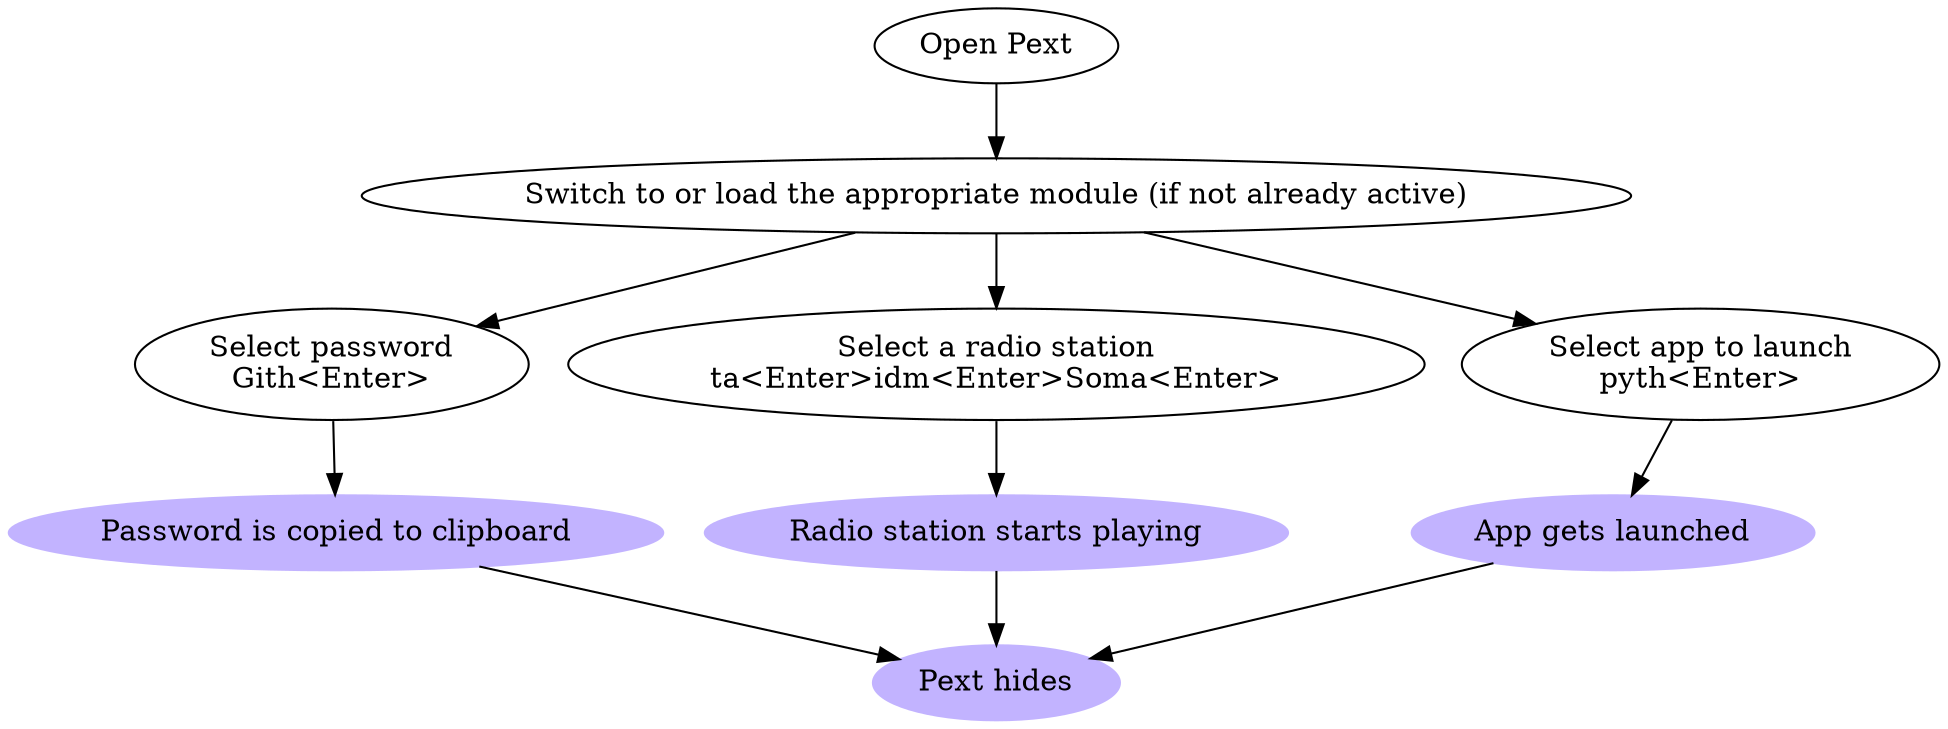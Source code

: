 digraph G {
    start [label="Open Pext"];
    hide [label="Pext hides", style=filled, color=".7 .3 1.0"];

    switch_module [label="Switch to or load the appropriate module (if not already active)"]

    select_password [label="Select password\nGith<Enter>"];
    copy_password [label="Password is copied to clipboard", style=filled, color=".7 .3 1.0"];

    select_radio [label="Select a radio station\nta<Enter>idm<Enter>Soma<Enter>"];
    tune_in_radio [label="Radio station starts playing", style=filled, color=".7 .3 1.0"];

    select_launcher [label="Select app to launch\npyth<Enter>"];
    launch_app [label="App gets launched", style=filled, color=".7 .3 1.0"];

    start -> switch_module;

    switch_module->select_password;
    select_password->copy_password;
    copy_password->hide;

    switch_module->select_radio;
    select_radio->tune_in_radio;
    tune_in_radio->hide;

    switch_module->select_launcher;
    select_launcher->launch_app;
    launch_app->hide;
}
